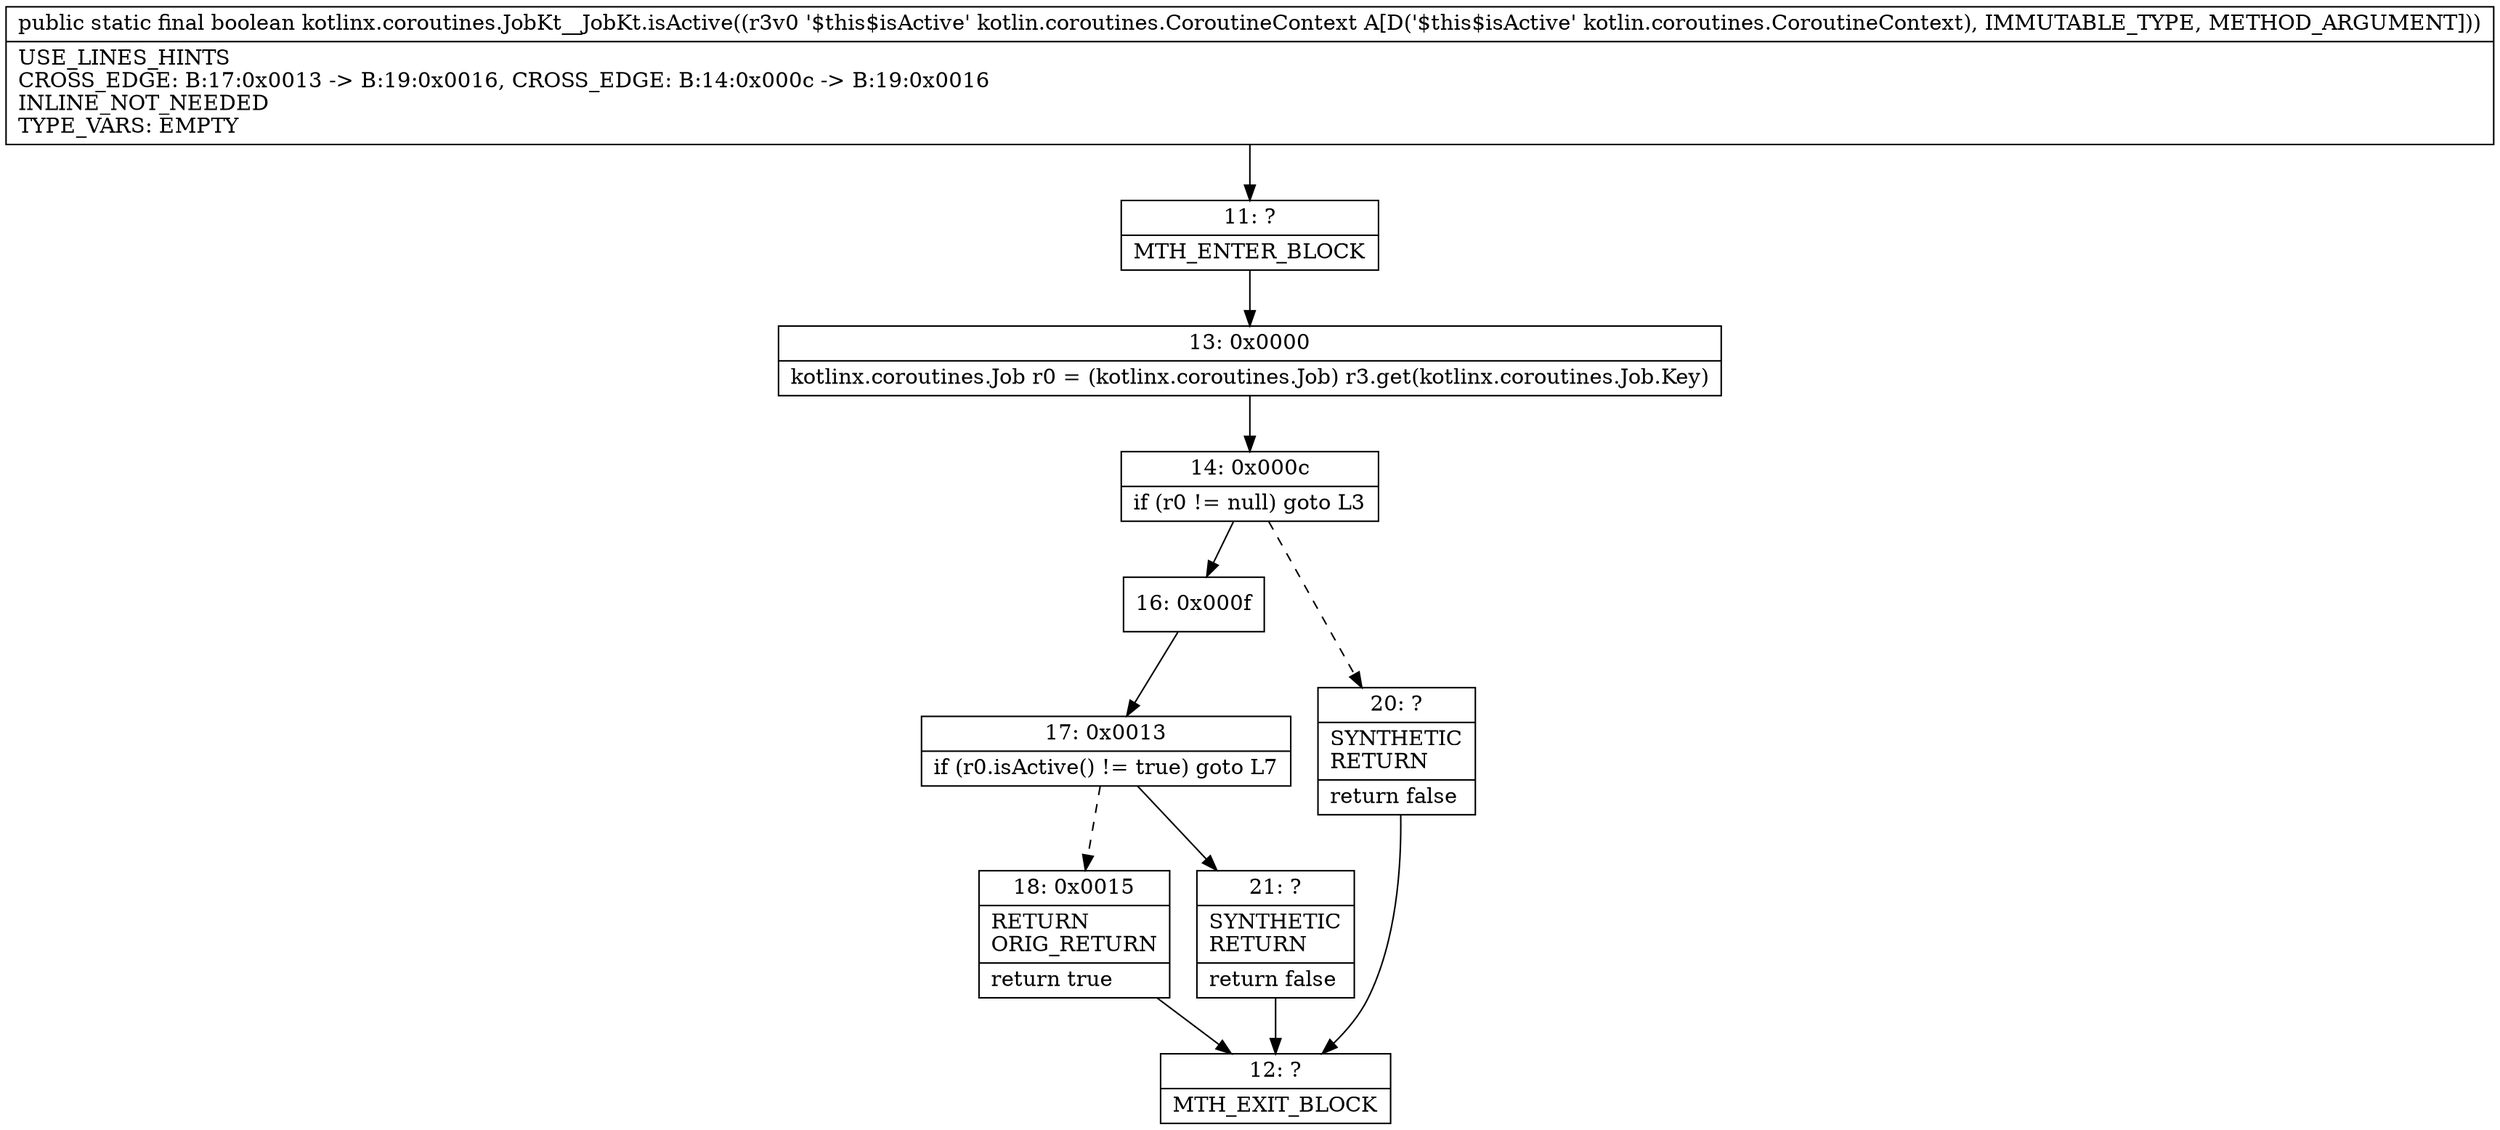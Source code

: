 digraph "CFG forkotlinx.coroutines.JobKt__JobKt.isActive(Lkotlin\/coroutines\/CoroutineContext;)Z" {
Node_11 [shape=record,label="{11\:\ ?|MTH_ENTER_BLOCK\l}"];
Node_13 [shape=record,label="{13\:\ 0x0000|kotlinx.coroutines.Job r0 = (kotlinx.coroutines.Job) r3.get(kotlinx.coroutines.Job.Key)\l}"];
Node_14 [shape=record,label="{14\:\ 0x000c|if (r0 != null) goto L3\l}"];
Node_16 [shape=record,label="{16\:\ 0x000f}"];
Node_17 [shape=record,label="{17\:\ 0x0013|if (r0.isActive() != true) goto L7\l}"];
Node_18 [shape=record,label="{18\:\ 0x0015|RETURN\lORIG_RETURN\l|return true\l}"];
Node_12 [shape=record,label="{12\:\ ?|MTH_EXIT_BLOCK\l}"];
Node_21 [shape=record,label="{21\:\ ?|SYNTHETIC\lRETURN\l|return false\l}"];
Node_20 [shape=record,label="{20\:\ ?|SYNTHETIC\lRETURN\l|return false\l}"];
MethodNode[shape=record,label="{public static final boolean kotlinx.coroutines.JobKt__JobKt.isActive((r3v0 '$this$isActive' kotlin.coroutines.CoroutineContext A[D('$this$isActive' kotlin.coroutines.CoroutineContext), IMMUTABLE_TYPE, METHOD_ARGUMENT]))  | USE_LINES_HINTS\lCROSS_EDGE: B:17:0x0013 \-\> B:19:0x0016, CROSS_EDGE: B:14:0x000c \-\> B:19:0x0016\lINLINE_NOT_NEEDED\lTYPE_VARS: EMPTY\l}"];
MethodNode -> Node_11;Node_11 -> Node_13;
Node_13 -> Node_14;
Node_14 -> Node_16;
Node_14 -> Node_20[style=dashed];
Node_16 -> Node_17;
Node_17 -> Node_18[style=dashed];
Node_17 -> Node_21;
Node_18 -> Node_12;
Node_21 -> Node_12;
Node_20 -> Node_12;
}

